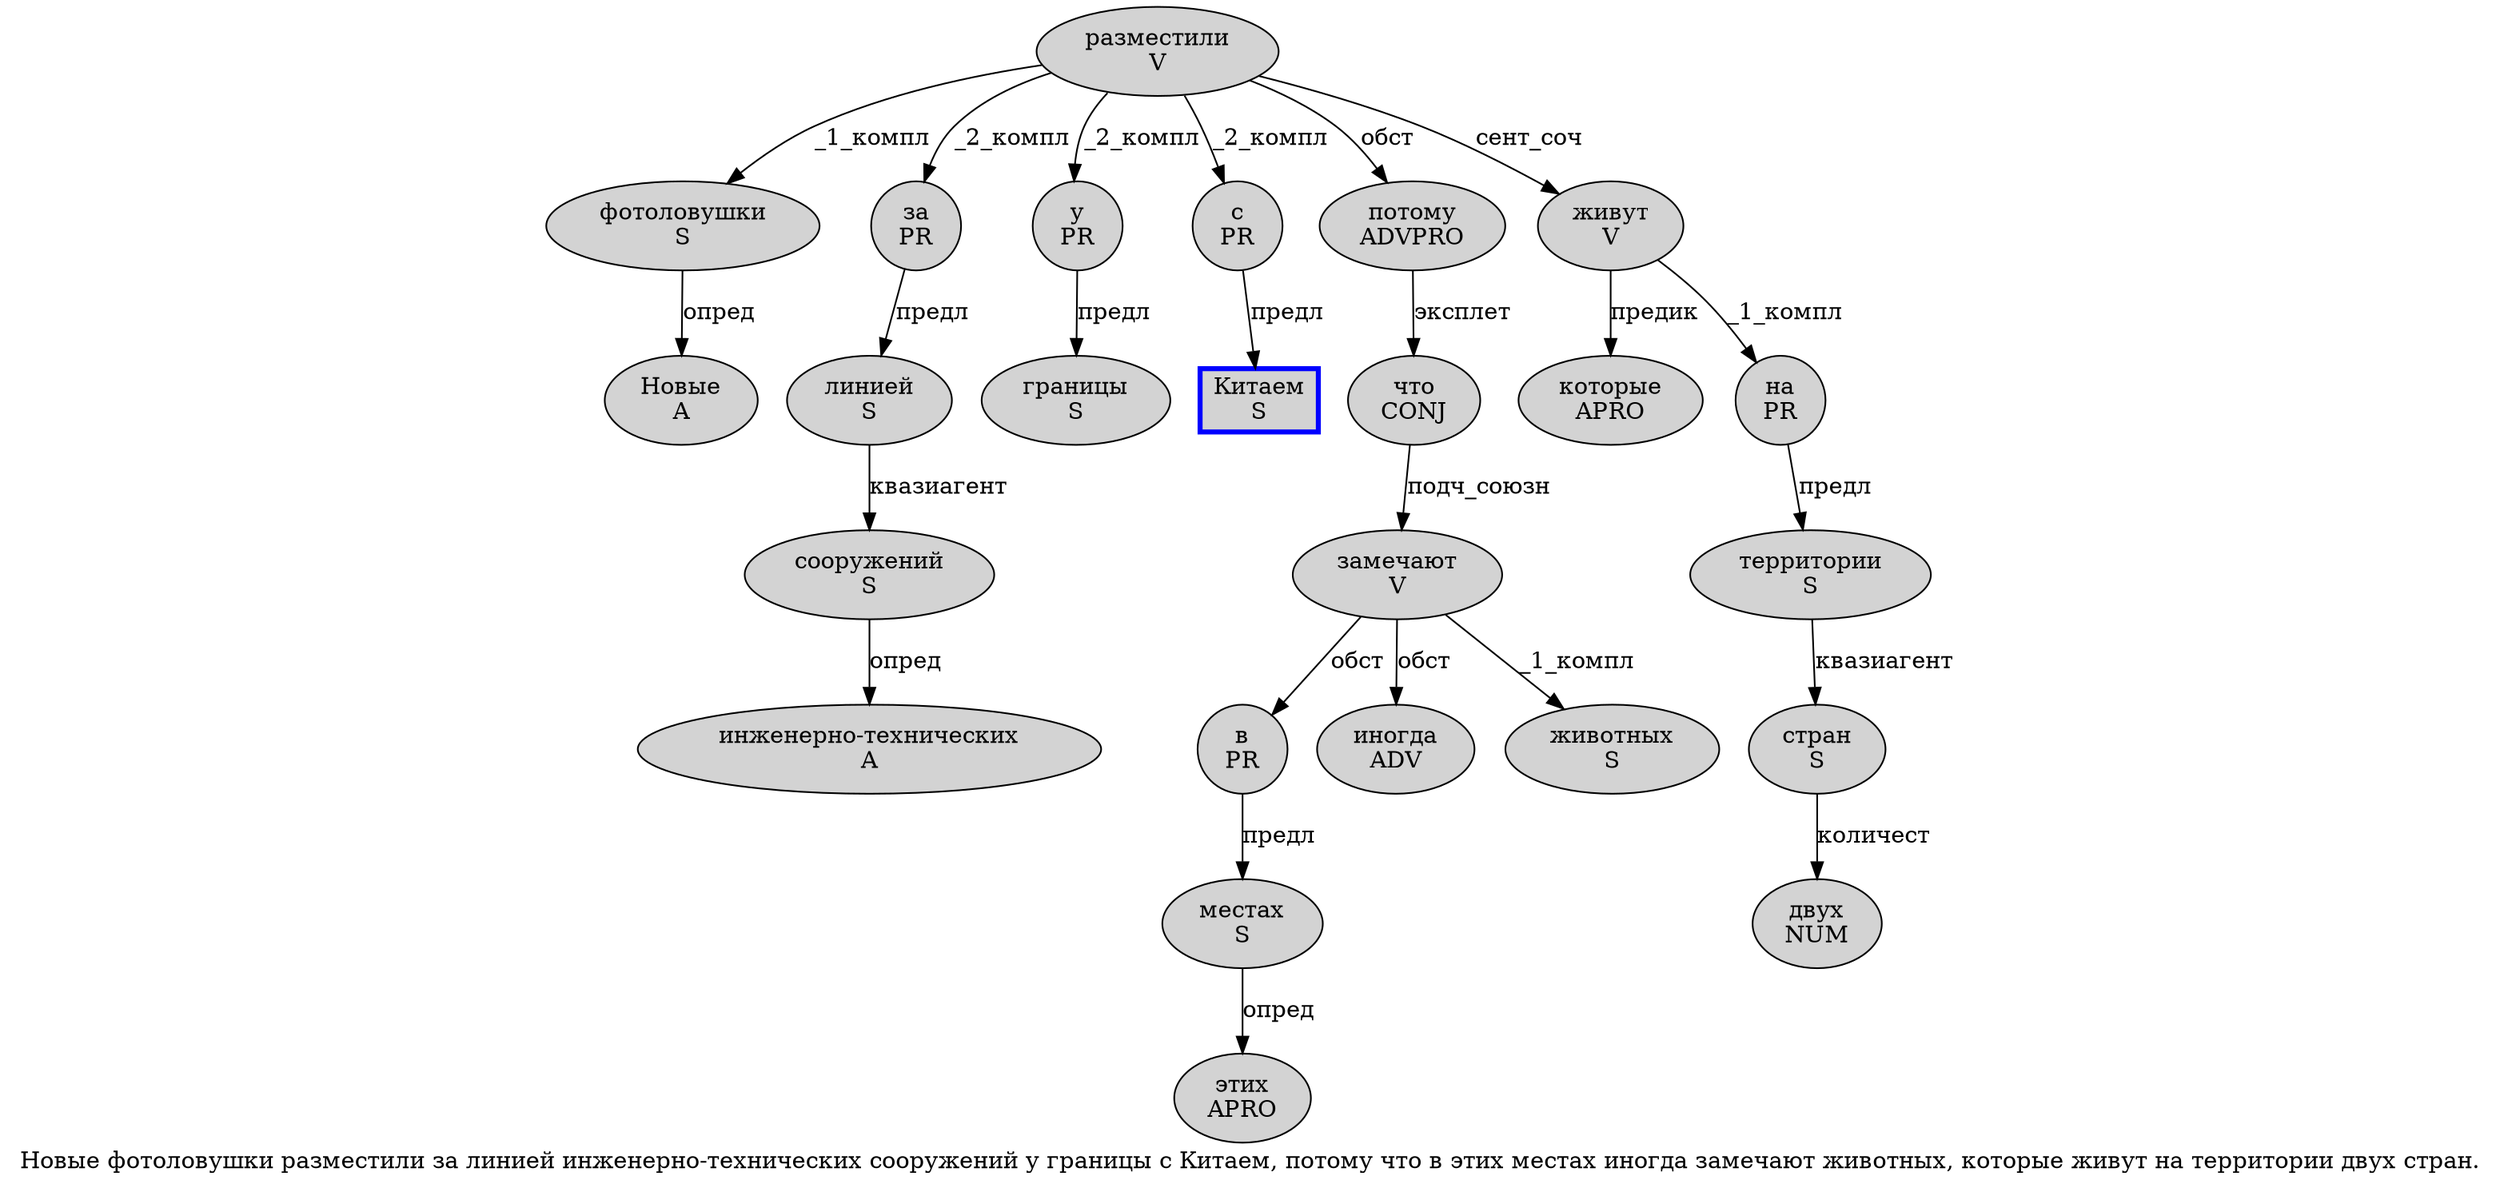 digraph SENTENCE_700 {
	graph [label="Новые фотоловушки разместили за линией инженерно-технических сооружений у границы с Китаем, потому что в этих местах иногда замечают животных, которые живут на территории двух стран."]
	node [style=filled]
		0 [label="Новые
A" color="" fillcolor=lightgray penwidth=1 shape=ellipse]
		1 [label="фотоловушки
S" color="" fillcolor=lightgray penwidth=1 shape=ellipse]
		2 [label="разместили
V" color="" fillcolor=lightgray penwidth=1 shape=ellipse]
		3 [label="за
PR" color="" fillcolor=lightgray penwidth=1 shape=ellipse]
		4 [label="линией
S" color="" fillcolor=lightgray penwidth=1 shape=ellipse]
		5 [label="инженерно-технических
A" color="" fillcolor=lightgray penwidth=1 shape=ellipse]
		6 [label="сооружений
S" color="" fillcolor=lightgray penwidth=1 shape=ellipse]
		7 [label="у
PR" color="" fillcolor=lightgray penwidth=1 shape=ellipse]
		8 [label="границы
S" color="" fillcolor=lightgray penwidth=1 shape=ellipse]
		9 [label="с
PR" color="" fillcolor=lightgray penwidth=1 shape=ellipse]
		10 [label="Китаем
S" color=blue fillcolor=lightgray penwidth=3 shape=box]
		12 [label="потому
ADVPRO" color="" fillcolor=lightgray penwidth=1 shape=ellipse]
		13 [label="что
CONJ" color="" fillcolor=lightgray penwidth=1 shape=ellipse]
		14 [label="в
PR" color="" fillcolor=lightgray penwidth=1 shape=ellipse]
		15 [label="этих
APRO" color="" fillcolor=lightgray penwidth=1 shape=ellipse]
		16 [label="местах
S" color="" fillcolor=lightgray penwidth=1 shape=ellipse]
		17 [label="иногда
ADV" color="" fillcolor=lightgray penwidth=1 shape=ellipse]
		18 [label="замечают
V" color="" fillcolor=lightgray penwidth=1 shape=ellipse]
		19 [label="животных
S" color="" fillcolor=lightgray penwidth=1 shape=ellipse]
		21 [label="которые
APRO" color="" fillcolor=lightgray penwidth=1 shape=ellipse]
		22 [label="живут
V" color="" fillcolor=lightgray penwidth=1 shape=ellipse]
		23 [label="на
PR" color="" fillcolor=lightgray penwidth=1 shape=ellipse]
		24 [label="территории
S" color="" fillcolor=lightgray penwidth=1 shape=ellipse]
		25 [label="двух
NUM" color="" fillcolor=lightgray penwidth=1 shape=ellipse]
		26 [label="стран
S" color="" fillcolor=lightgray penwidth=1 shape=ellipse]
			14 -> 16 [label="предл"]
			7 -> 8 [label="предл"]
			16 -> 15 [label="опред"]
			9 -> 10 [label="предл"]
			6 -> 5 [label="опред"]
			22 -> 21 [label="предик"]
			22 -> 23 [label="_1_компл"]
			1 -> 0 [label="опред"]
			3 -> 4 [label="предл"]
			2 -> 1 [label="_1_компл"]
			2 -> 3 [label="_2_компл"]
			2 -> 7 [label="_2_компл"]
			2 -> 9 [label="_2_компл"]
			2 -> 12 [label="обст"]
			2 -> 22 [label="сент_соч"]
			12 -> 13 [label="эксплет"]
			4 -> 6 [label="квазиагент"]
			13 -> 18 [label="подч_союзн"]
			24 -> 26 [label="квазиагент"]
			18 -> 14 [label="обст"]
			18 -> 17 [label="обст"]
			18 -> 19 [label="_1_компл"]
			26 -> 25 [label="количест"]
			23 -> 24 [label="предл"]
}